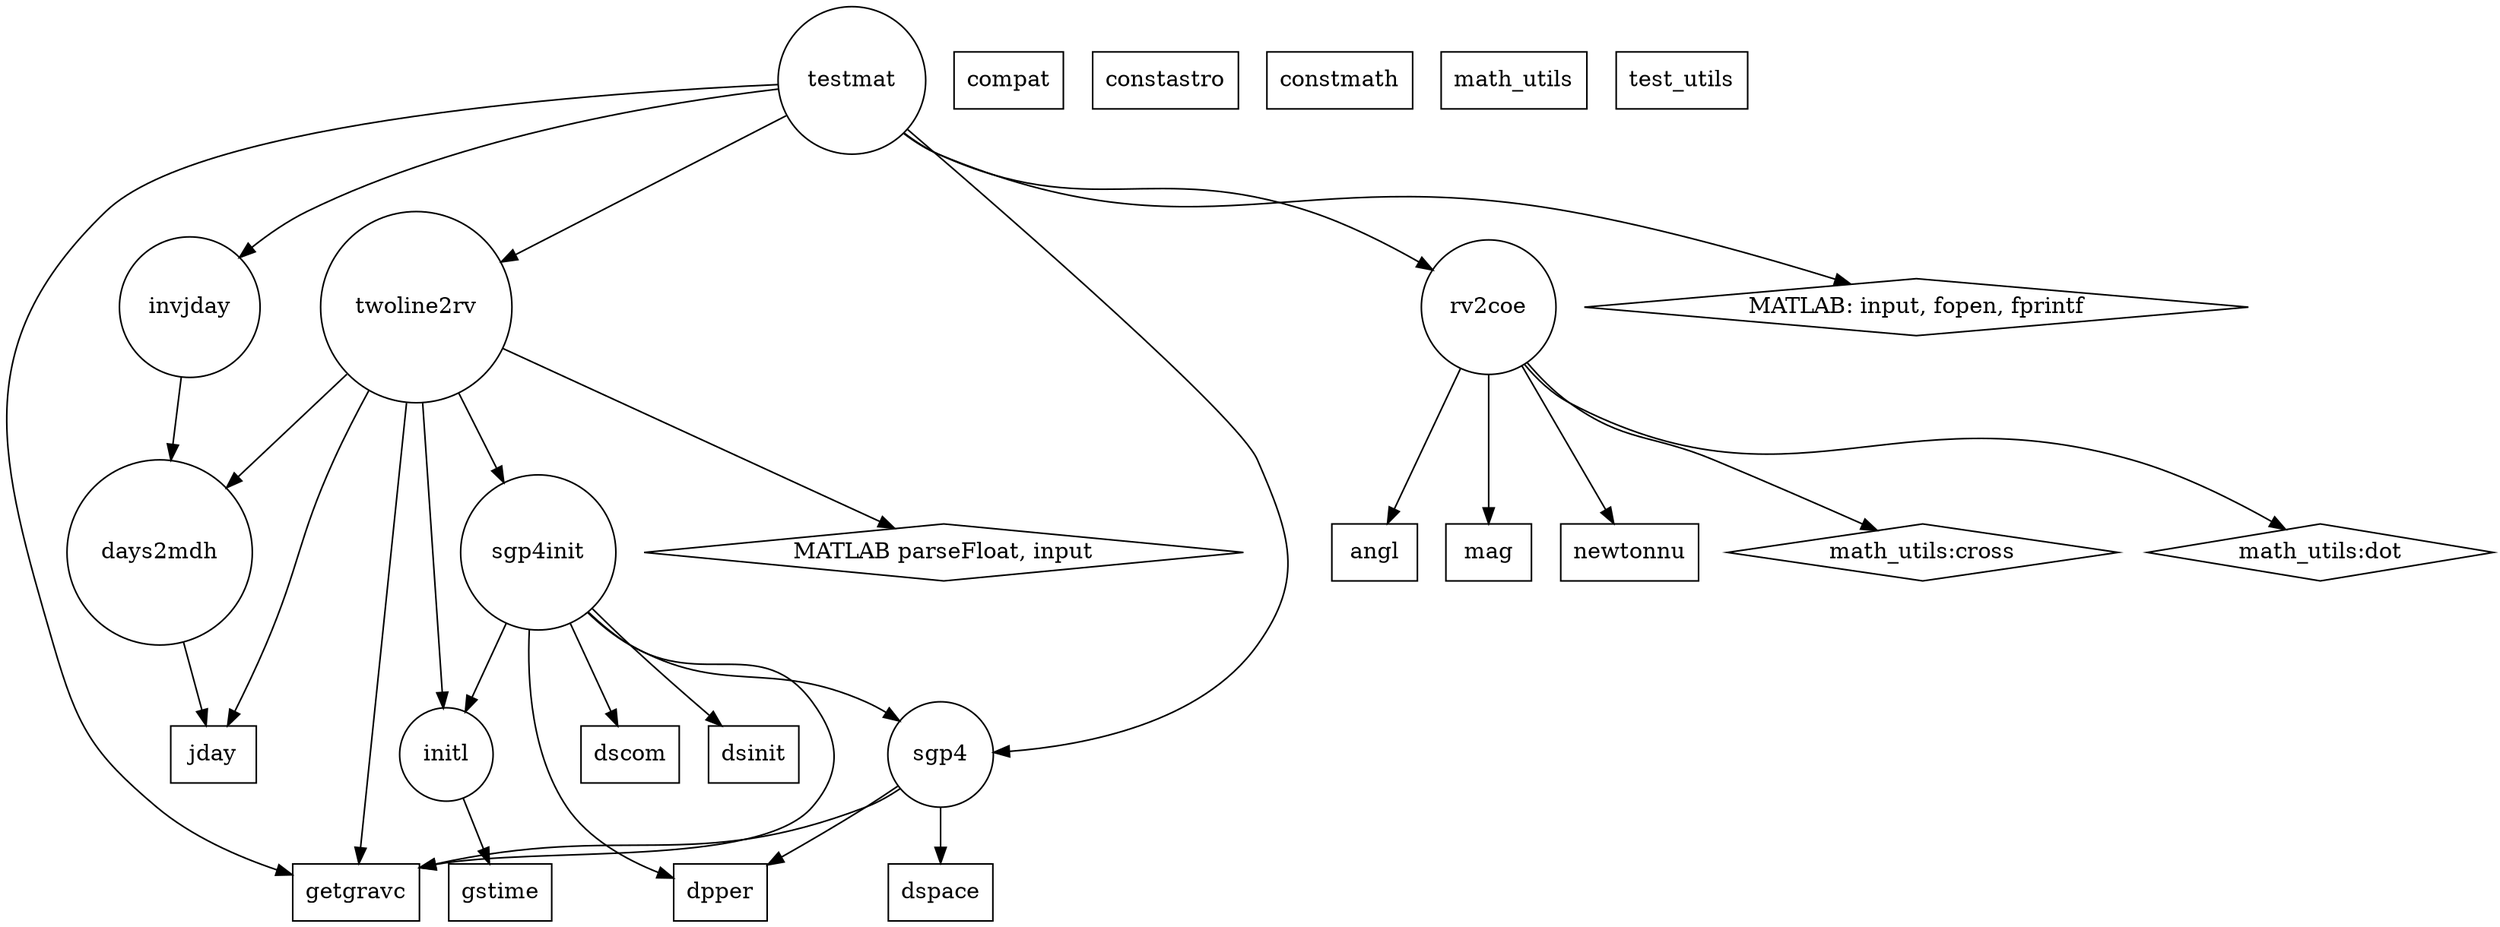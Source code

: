 ## Manually-generated graph topology.
## Could doxygen against MATLAB help?
## I use Graphviz for Mac GUI app to render.
## 2012-03-27 Chris Shenton

digraph sot {
  "days2mdh"	[shape=circle];
  "dpper"	[shape=box]
  "dscom"	[shape=box]
  "dsinit"	[shape=box]
  "dspace"	[shape=box]
  "getgravc"	[shape=box]
  "gstime"	[shape=box]
  "initl"	[shape=circle]
  "jday"	[shape=box]
  "twoline2rv"	[shape=circle]
  "sgp4"	[shape=circle]
  "sgp4init"	[shape=circle]
  "angl"	[shape=box]
  "compat"	[shape=box]
  "constastro"	[shape=box]
  "constmath"	[shape=box]
  "invjday"	[shape=circle]
  "mag"         [shape=box]
  "math_utils"	[shape=box]
  "newtonnu"	[shape=box]
  "rv2coe"	[shape=circle]
  "test_utils"	[shape=box]
  "testmat"	[shape=circle]

  "MATLAB parseFloat, input"            [shape=diamond];
  "MATLAB: input, fopen, fprintf"	[shape=diamond];
  "math_utils:cross"                    [shape=diamond];
  "math_utils:dot"                      [shape=diamond];

  "days2mdh"      -> "jday";

  "initl"         -> "gstime";

  "twoline2rv"    -> "days2mdh";
  "twoline2rv"    -> "getgravc";
  "twoline2rv"    -> "jday";
  "twoline2rv"    -> "sgp4init";
  "twoline2rv"    -> "initl";
  "twoline2rv"    -> "MATLAB parseFloat, input";

  "sgp4"          -> "getgravc";
  "sgp4"          -> "dspace";
  "sgp4"          -> "dpper";

  "sgp4init"      -> "getgravc";
  "sgp4init"      -> "initl";
  "sgp4init"      -> "dscom";
  "sgp4init"      -> "dpper";
  "sgp4init"      -> "dsinit";
  "sgp4init"      -> "sgp4";

  "invjday"       -> "days2mdh";

  "rv2coe"        -> "mag";
  "rv2coe"        -> "math_utils:cross";
  "rv2coe"        -> "math_utils:dot";
  "rv2coe"        -> "angl";
  "rv2coe"        -> "newtonnu";

  "testmat"       -> "MATLAB: input, fopen, fprintf";
  "testmat"       -> "getgravc";
  "testmat"       -> "twoline2rv";
  "testmat"       -> "sgp4";
  "testmat"       -> "invjday";
  "testmat"       -> "rv2coe";

}